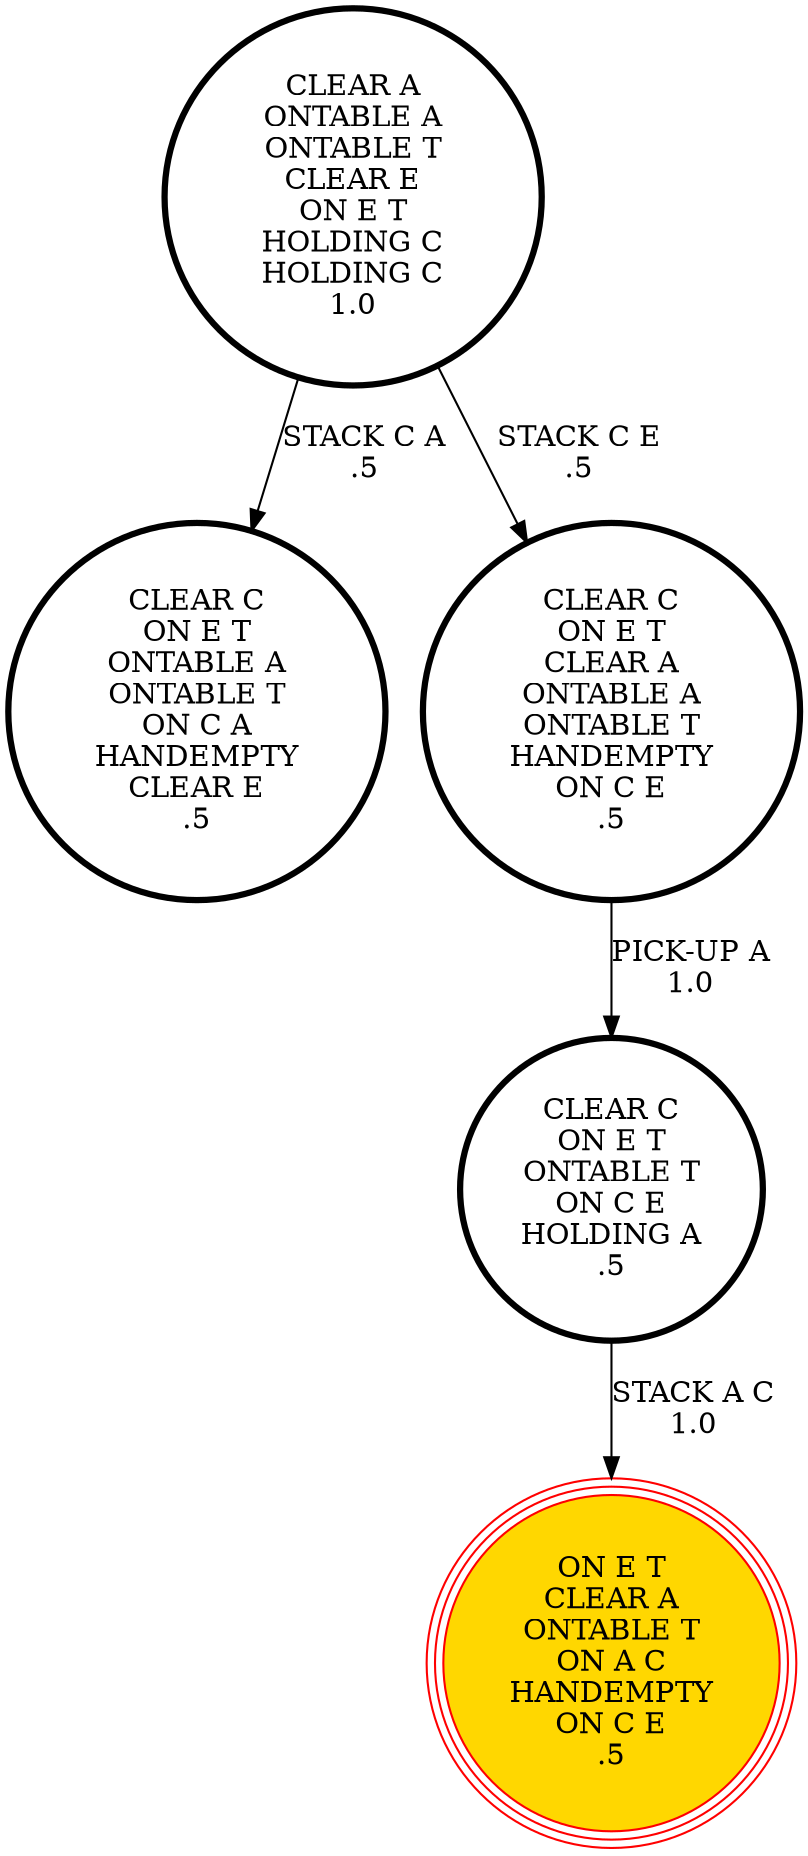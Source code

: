 digraph {
"CLEAR A\nONTABLE A\nONTABLE T\nCLEAR E\nON E T\nHOLDING C\nHOLDING C\n1.0\n" -> "CLEAR C\nON E T\nONTABLE A\nONTABLE T\nON C A\nHANDEMPTY\nCLEAR E\n.5\n"[label="STACK C A\n.5\n"];
"CLEAR A\nONTABLE A\nONTABLE T\nCLEAR E\nON E T\nHOLDING C\nHOLDING C\n1.0\n" -> "CLEAR C\nON E T\nCLEAR A\nONTABLE A\nONTABLE T\nHANDEMPTY\nON C E\n.5\n"[label="STACK C E\n.5\n"];
"CLEAR C\nON E T\nONTABLE T\nON C E\nHOLDING A\n.5\n" -> "ON E T\nCLEAR A\nONTABLE T\nON A C\nHANDEMPTY\nON C E\n.5\n"[label="STACK A C\n1.0\n"];
"CLEAR C\nON E T\nCLEAR A\nONTABLE A\nONTABLE T\nHANDEMPTY\nON C E\n.5\n" -> "CLEAR C\nON E T\nONTABLE T\nON C E\nHOLDING A\n.5\n"[label="PICK-UP A\n1.0\n"];
"CLEAR C\nON E T\nONTABLE A\nONTABLE T\nON C A\nHANDEMPTY\nCLEAR E\n.5\n" [shape=circle, penwidth=3];
"ON E T\nCLEAR A\nONTABLE T\nON A C\nHANDEMPTY\nON C E\n.5\n" [shape=circle, style=filled color=red, fillcolor=gold, peripheries=3];
"CLEAR A\nONTABLE A\nONTABLE T\nCLEAR E\nON E T\nHOLDING C\nHOLDING C\n1.0\n" [shape=circle, penwidth=3];
"CLEAR C\nON E T\nONTABLE A\nONTABLE T\nON C A\nHANDEMPTY\nCLEAR E\n.5\n" [shape=circle, penwidth=3];
"CLEAR C\nON E T\nCLEAR A\nONTABLE A\nONTABLE T\nHANDEMPTY\nON C E\n.5\n" [shape=circle, penwidth=3];
"CLEAR C\nON E T\nONTABLE T\nON C E\nHOLDING A\n.5\n" [shape=circle, penwidth=3];
"ON E T\nCLEAR A\nONTABLE T\nON A C\nHANDEMPTY\nON C E\n.5\n" [shape=circle, style=filled color=red, fillcolor=gold, peripheries=3];
}
